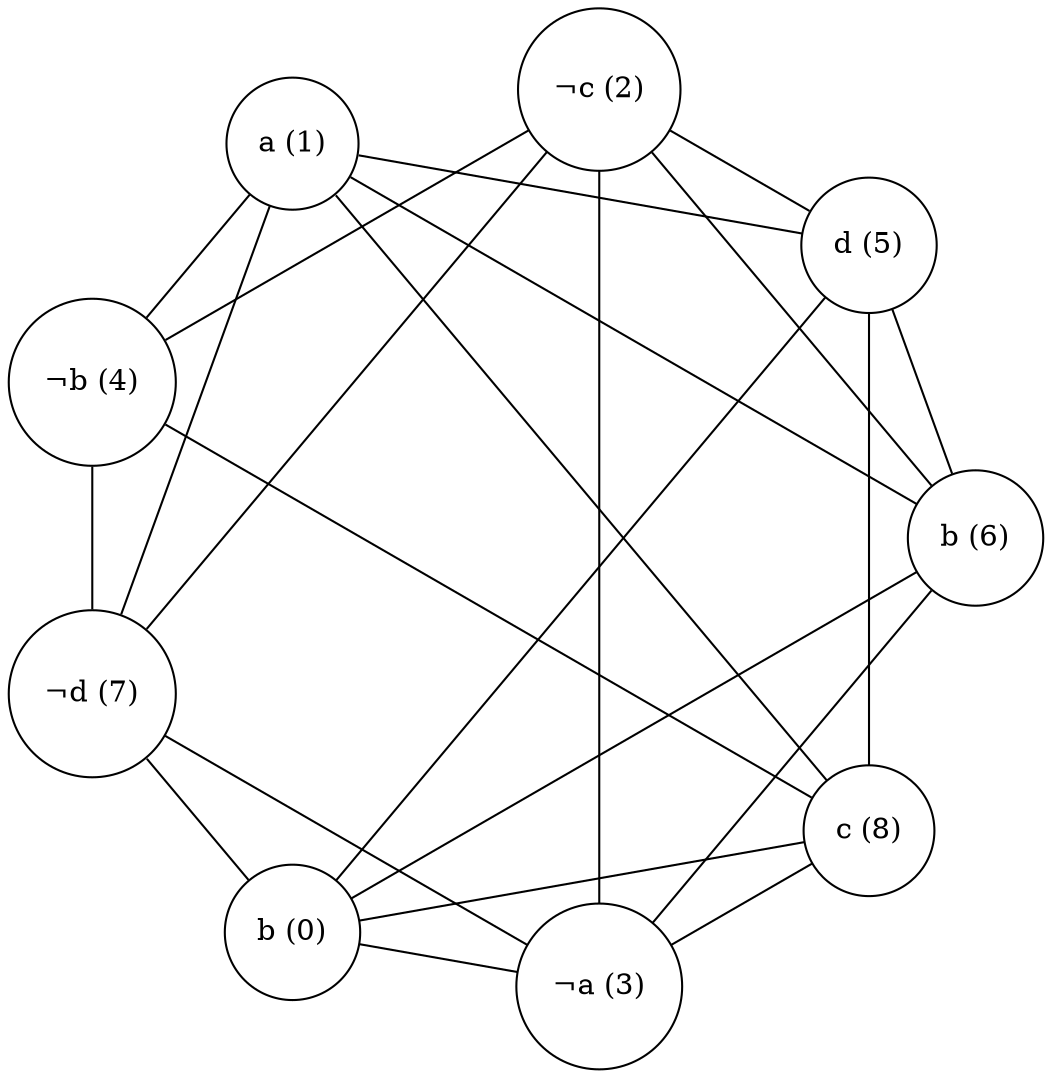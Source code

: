 graph CLIQUE {
	splines=false;
	rankdir=LR ;
	size = "10 , 4";
	layout=circo;
	d2tstyleonly = true;
	node [ shape = circle ];
	"c (8)" -- "b (0)";
	"b (6)" -- "¬c (2)";
	"¬b (4)" -- "a (1)";
	"¬b (4)" -- "¬c (2)";
	"a (1)" -- "¬d (7)";
	"¬a (3)" -- "b (6)";
	"¬c (2)" -- "d (5)";
	"¬a (3)" -- "¬c (2)";
	"c (8)" -- "a (1)";
	"d (5)" -- "b (0)";
	"c (8)" -- "d (5)";
	"c (8)" -- "¬a (3)";
	"b (6)" -- "d (5)";
	"b (6)" -- "a (1)";
	"¬a (3)" -- "b (0)";
	"¬a (3)" -- "¬d (7)";
	"d (5)" -- "a (1)";
	"b (6)" -- "b (0)";
	"¬c (2)" -- "¬d (7)";
	"b (0)" -- "¬d (7)";
	"¬b (4)" -- "¬d (7)";
	"¬b (4)" -- "c (8)";
}